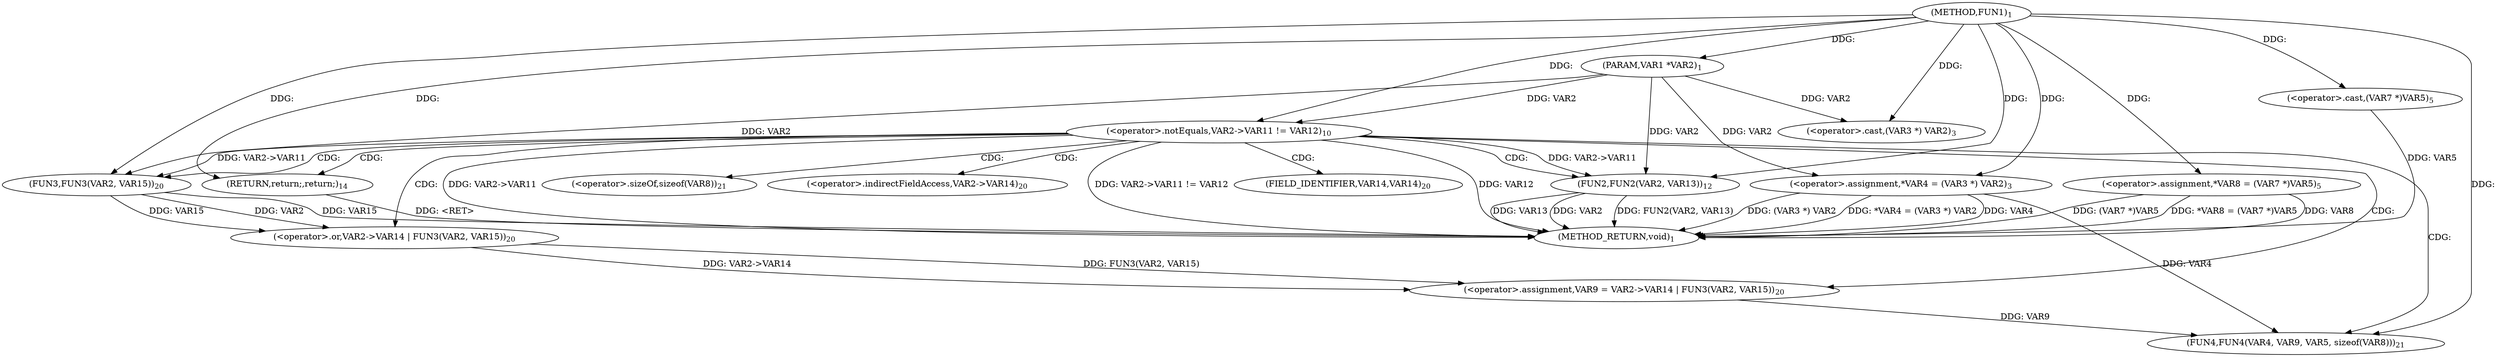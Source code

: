digraph "FUN1" {  
"8" [label = <(METHOD,FUN1)<SUB>1</SUB>> ]
"52" [label = <(METHOD_RETURN,void)<SUB>1</SUB>> ]
"9" [label = <(PARAM,VAR1 *VAR2)<SUB>1</SUB>> ]
"12" [label = <(&lt;operator&gt;.assignment,*VAR4 = (VAR3 *) VAR2)<SUB>3</SUB>> ]
"19" [label = <(&lt;operator&gt;.assignment,*VAR8 = (VAR7 *)VAR5)<SUB>5</SUB>> ]
"37" [label = <(&lt;operator&gt;.assignment,VAR9 = VAR2-&gt;VAR14 | FUN3(VAR2, VAR15))<SUB>20</SUB>> ]
"46" [label = <(FUN4,FUN4(VAR4, VAR9, VAR5, sizeof(VAR8)))<SUB>21</SUB>> ]
"27" [label = <(&lt;operator&gt;.notEquals,VAR2-&gt;VAR11 != VAR12)<SUB>10</SUB>> ]
"14" [label = <(&lt;operator&gt;.cast,(VAR3 *) VAR2)<SUB>3</SUB>> ]
"21" [label = <(&lt;operator&gt;.cast,(VAR7 *)VAR5)<SUB>5</SUB>> ]
"33" [label = <(FUN2,FUN2(VAR2, VAR13))<SUB>12</SUB>> ]
"36" [label = <(RETURN,return;,return;)<SUB>14</SUB>> ]
"39" [label = <(&lt;operator&gt;.or,VAR2-&gt;VAR14 | FUN3(VAR2, VAR15))<SUB>20</SUB>> ]
"43" [label = <(FUN3,FUN3(VAR2, VAR15))<SUB>20</SUB>> ]
"50" [label = <(&lt;operator&gt;.sizeOf,sizeof(VAR8))<SUB>21</SUB>> ]
"40" [label = <(&lt;operator&gt;.indirectFieldAccess,VAR2-&gt;VAR14)<SUB>20</SUB>> ]
"42" [label = <(FIELD_IDENTIFIER,VAR14,VAR14)<SUB>20</SUB>> ]
  "36" -> "52"  [ label = "DDG: &lt;RET&gt;"] 
  "12" -> "52"  [ label = "DDG: VAR4"] 
  "12" -> "52"  [ label = "DDG: (VAR3 *) VAR2"] 
  "12" -> "52"  [ label = "DDG: *VAR4 = (VAR3 *) VAR2"] 
  "19" -> "52"  [ label = "DDG: VAR8"] 
  "21" -> "52"  [ label = "DDG: VAR5"] 
  "19" -> "52"  [ label = "DDG: (VAR7 *)VAR5"] 
  "19" -> "52"  [ label = "DDG: *VAR8 = (VAR7 *)VAR5"] 
  "27" -> "52"  [ label = "DDG: VAR2-&gt;VAR11"] 
  "27" -> "52"  [ label = "DDG: VAR2-&gt;VAR11 != VAR12"] 
  "33" -> "52"  [ label = "DDG: VAR2"] 
  "33" -> "52"  [ label = "DDG: FUN2(VAR2, VAR13)"] 
  "33" -> "52"  [ label = "DDG: VAR13"] 
  "27" -> "52"  [ label = "DDG: VAR12"] 
  "43" -> "52"  [ label = "DDG: VAR15"] 
  "8" -> "9"  [ label = "DDG: "] 
  "9" -> "12"  [ label = "DDG: VAR2"] 
  "8" -> "12"  [ label = "DDG: "] 
  "8" -> "19"  [ label = "DDG: "] 
  "39" -> "37"  [ label = "DDG: VAR2-&gt;VAR14"] 
  "39" -> "37"  [ label = "DDG: FUN3(VAR2, VAR15)"] 
  "12" -> "46"  [ label = "DDG: VAR4"] 
  "8" -> "46"  [ label = "DDG: "] 
  "37" -> "46"  [ label = "DDG: VAR9"] 
  "9" -> "14"  [ label = "DDG: VAR2"] 
  "8" -> "14"  [ label = "DDG: "] 
  "8" -> "21"  [ label = "DDG: "] 
  "9" -> "27"  [ label = "DDG: VAR2"] 
  "8" -> "27"  [ label = "DDG: "] 
  "8" -> "36"  [ label = "DDG: "] 
  "43" -> "39"  [ label = "DDG: VAR2"] 
  "43" -> "39"  [ label = "DDG: VAR15"] 
  "27" -> "33"  [ label = "DDG: VAR2-&gt;VAR11"] 
  "8" -> "33"  [ label = "DDG: "] 
  "9" -> "33"  [ label = "DDG: VAR2"] 
  "27" -> "43"  [ label = "DDG: VAR2-&gt;VAR11"] 
  "8" -> "43"  [ label = "DDG: "] 
  "9" -> "43"  [ label = "DDG: VAR2"] 
  "27" -> "40"  [ label = "CDG: "] 
  "27" -> "33"  [ label = "CDG: "] 
  "27" -> "50"  [ label = "CDG: "] 
  "27" -> "42"  [ label = "CDG: "] 
  "27" -> "36"  [ label = "CDG: "] 
  "27" -> "37"  [ label = "CDG: "] 
  "27" -> "46"  [ label = "CDG: "] 
  "27" -> "39"  [ label = "CDG: "] 
  "27" -> "43"  [ label = "CDG: "] 
}
